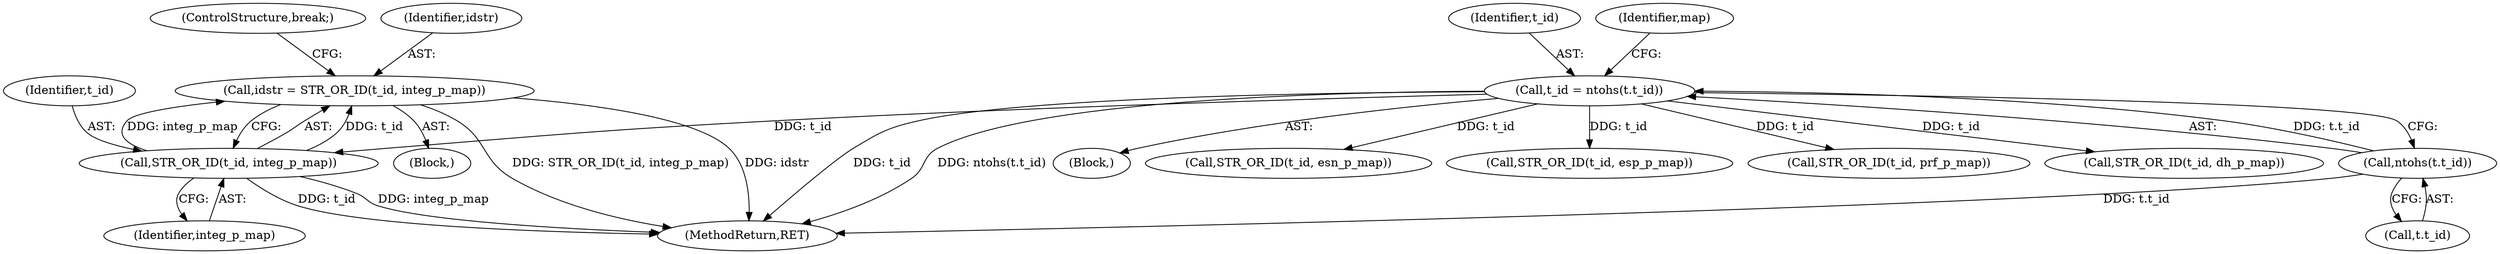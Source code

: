 digraph "0_tcpdump_e0a5a02b0fc1900a69d6c37ed0aab36fb8494e6d_3@pointer" {
"1000182" [label="(Call,idstr = STR_OR_ID(t_id, integ_p_map))"];
"1000184" [label="(Call,STR_OR_ID(t_id, integ_p_map))"];
"1000138" [label="(Call,t_id = ntohs(t.t_id))"];
"1000140" [label="(Call,ntohs(t.t_id))"];
"1000187" [label="(ControlStructure,break;)"];
"1000185" [label="(Identifier,t_id)"];
"1000182" [label="(Call,idstr = STR_OR_ID(t_id, integ_p_map))"];
"1000183" [label="(Identifier,idstr)"];
"1000139" [label="(Identifier,t_id)"];
"1000106" [label="(Block,)"];
"1000140" [label="(Call,ntohs(t.t_id))"];
"1000198" [label="(Call,STR_OR_ID(t_id, esn_p_map))"];
"1000184" [label="(Call,STR_OR_ID(t_id, integ_p_map))"];
"1000138" [label="(Call,t_id = ntohs(t.t_id))"];
"1000145" [label="(Identifier,map)"];
"1000186" [label="(Identifier,integ_p_map)"];
"1000158" [label="(Call,STR_OR_ID(t_id, esp_p_map))"];
"1000177" [label="(Call,STR_OR_ID(t_id, prf_p_map))"];
"1000191" [label="(Call,STR_OR_ID(t_id, dh_p_map))"];
"1000141" [label="(Call,t.t_id)"];
"1000313" [label="(MethodReturn,RET)"];
"1000154" [label="(Block,)"];
"1000182" -> "1000154"  [label="AST: "];
"1000182" -> "1000184"  [label="CFG: "];
"1000183" -> "1000182"  [label="AST: "];
"1000184" -> "1000182"  [label="AST: "];
"1000187" -> "1000182"  [label="CFG: "];
"1000182" -> "1000313"  [label="DDG: STR_OR_ID(t_id, integ_p_map)"];
"1000182" -> "1000313"  [label="DDG: idstr"];
"1000184" -> "1000182"  [label="DDG: t_id"];
"1000184" -> "1000182"  [label="DDG: integ_p_map"];
"1000184" -> "1000186"  [label="CFG: "];
"1000185" -> "1000184"  [label="AST: "];
"1000186" -> "1000184"  [label="AST: "];
"1000184" -> "1000313"  [label="DDG: t_id"];
"1000184" -> "1000313"  [label="DDG: integ_p_map"];
"1000138" -> "1000184"  [label="DDG: t_id"];
"1000138" -> "1000106"  [label="AST: "];
"1000138" -> "1000140"  [label="CFG: "];
"1000139" -> "1000138"  [label="AST: "];
"1000140" -> "1000138"  [label="AST: "];
"1000145" -> "1000138"  [label="CFG: "];
"1000138" -> "1000313"  [label="DDG: t_id"];
"1000138" -> "1000313"  [label="DDG: ntohs(t.t_id)"];
"1000140" -> "1000138"  [label="DDG: t.t_id"];
"1000138" -> "1000158"  [label="DDG: t_id"];
"1000138" -> "1000177"  [label="DDG: t_id"];
"1000138" -> "1000191"  [label="DDG: t_id"];
"1000138" -> "1000198"  [label="DDG: t_id"];
"1000140" -> "1000141"  [label="CFG: "];
"1000141" -> "1000140"  [label="AST: "];
"1000140" -> "1000313"  [label="DDG: t.t_id"];
}
